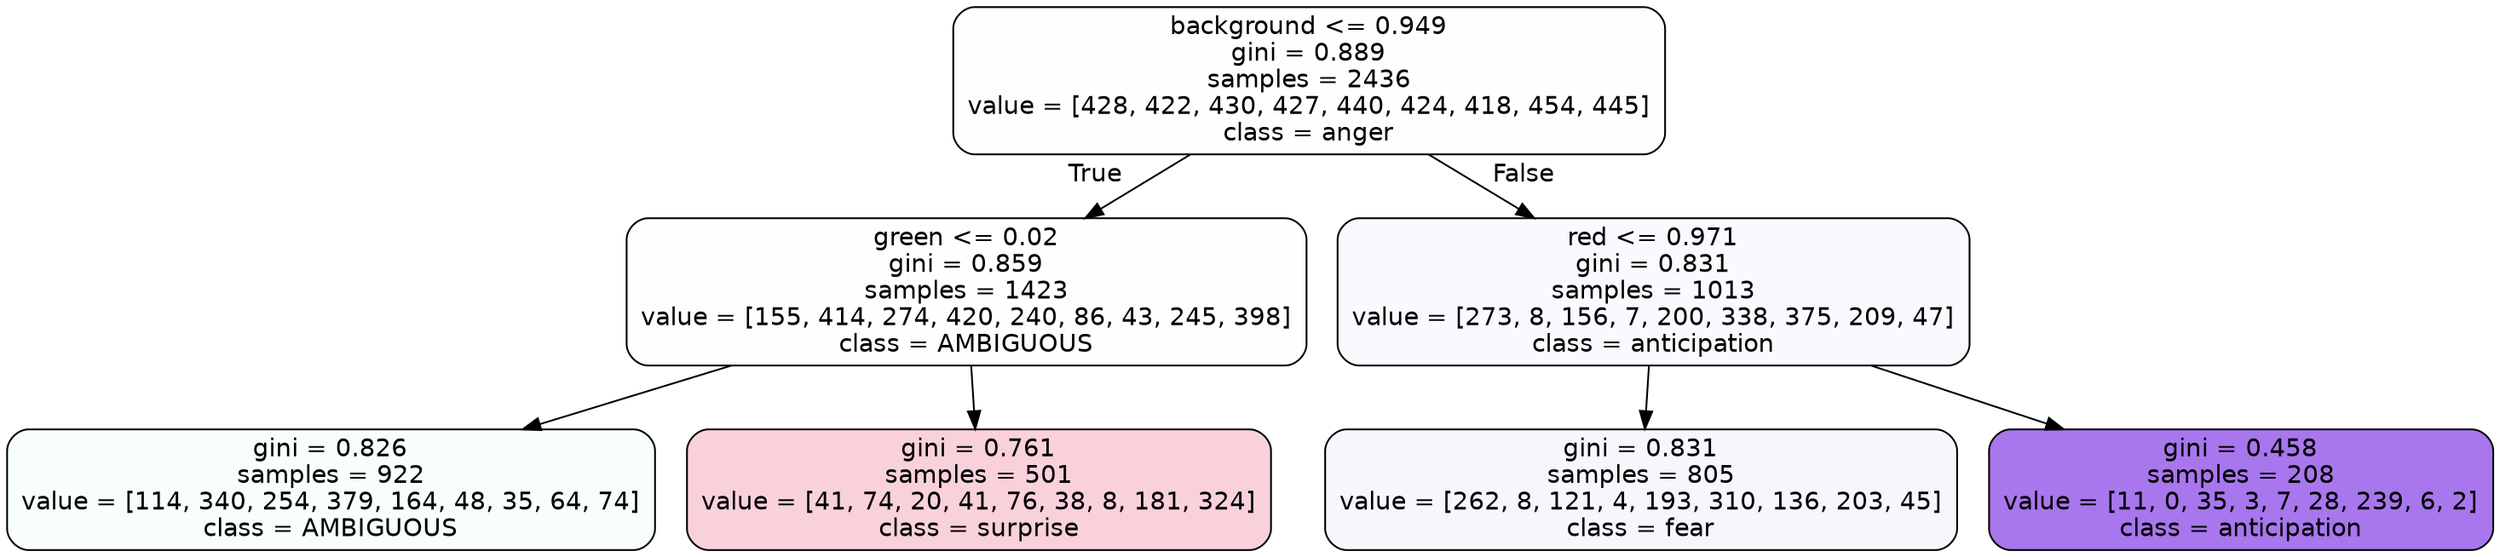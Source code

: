 digraph Tree {
node [shape=box, style="filled, rounded", color="black", fontname=helvetica] ;
edge [fontname=helvetica] ;
0 [label="background <= 0.949\ngini = 0.889\nsamples = 2436\nvalue = [428, 422, 430, 427, 440, 424, 418, 454, 445]\nclass = anger", fillcolor="#e539d701"] ;
1 [label="green <= 0.02\ngini = 0.859\nsamples = 1423\nvalue = [155, 414, 274, 420, 240, 86, 43, 245, 398]\nclass = AMBIGUOUS", fillcolor="#39e58101"] ;
0 -> 1 [labeldistance=2.5, labelangle=45, headlabel="True"] ;
2 [label="gini = 0.826\nsamples = 922\nvalue = [114, 340, 254, 379, 164, 48, 35, 64, 74]\nclass = AMBIGUOUS", fillcolor="#39e58109"] ;
1 -> 2 ;
3 [label="gini = 0.761\nsamples = 501\nvalue = [41, 74, 20, 41, 76, 38, 8, 181, 324]\nclass = surprise", fillcolor="#e539643b"] ;
1 -> 3 ;
4 [label="red <= 0.971\ngini = 0.831\nsamples = 1013\nvalue = [273, 8, 156, 7, 200, 338, 375, 209, 47]\nclass = anticipation", fillcolor="#8139e507"] ;
0 -> 4 [labeldistance=2.5, labelangle=-45, headlabel="False"] ;
5 [label="gini = 0.831\nsamples = 805\nvalue = [262, 8, 121, 4, 193, 310, 136, 203, 45]\nclass = fear", fillcolor="#3964e50c"] ;
4 -> 5 ;
6 [label="gini = 0.458\nsamples = 208\nvalue = [11, 0, 35, 3, 7, 28, 239, 6, 2]\nclass = anticipation", fillcolor="#8139e5b0"] ;
4 -> 6 ;
}
